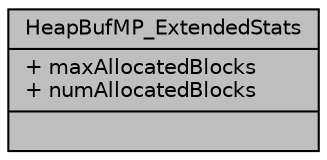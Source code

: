 digraph "HeapBufMP_ExtendedStats"
{
  edge [fontname="Helvetica",fontsize="10",labelfontname="Helvetica",labelfontsize="10"];
  node [fontname="Helvetica",fontsize="10",shape=record];
  Node1 [label="{HeapBufMP_ExtendedStats\n|+ maxAllocatedBlocks\l+ numAllocatedBlocks\l|}",height=0.2,width=0.4,color="black", fillcolor="grey75", style="filled", fontcolor="black"];
}
